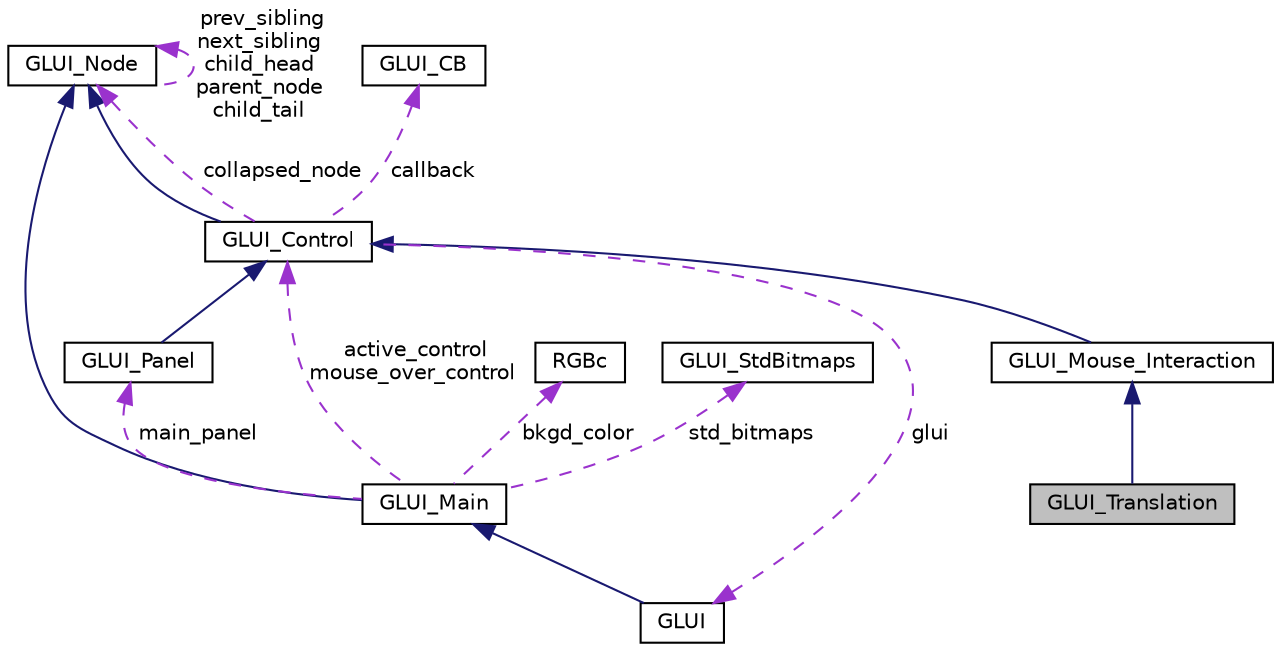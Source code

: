 digraph "GLUI_Translation"
{
  edge [fontname="Helvetica",fontsize="10",labelfontname="Helvetica",labelfontsize="10"];
  node [fontname="Helvetica",fontsize="10",shape=record];
  Node1 [label="GLUI_Translation",height=0.2,width=0.4,color="black", fillcolor="grey75", style="filled", fontcolor="black"];
  Node2 -> Node1 [dir="back",color="midnightblue",fontsize="10",style="solid",fontname="Helvetica"];
  Node2 [label="GLUI_Mouse_Interaction",height=0.2,width=0.4,color="black", fillcolor="white", style="filled",URL="$class_g_l_u_i___mouse___interaction.html"];
  Node3 -> Node2 [dir="back",color="midnightblue",fontsize="10",style="solid",fontname="Helvetica"];
  Node3 [label="GLUI_Control",height=0.2,width=0.4,color="black", fillcolor="white", style="filled",URL="$class_g_l_u_i___control.html"];
  Node4 -> Node3 [dir="back",color="midnightblue",fontsize="10",style="solid",fontname="Helvetica"];
  Node4 [label="GLUI_Node",height=0.2,width=0.4,color="black", fillcolor="white", style="filled",URL="$class_g_l_u_i___node.html"];
  Node4 -> Node4 [dir="back",color="darkorchid3",fontsize="10",style="dashed",label=" prev_sibling\nnext_sibling\nchild_head\nparent_node\nchild_tail" ,fontname="Helvetica"];
  Node4 -> Node3 [dir="back",color="darkorchid3",fontsize="10",style="dashed",label=" collapsed_node" ,fontname="Helvetica"];
  Node5 -> Node3 [dir="back",color="darkorchid3",fontsize="10",style="dashed",label=" callback" ,fontname="Helvetica"];
  Node5 [label="GLUI_CB",height=0.2,width=0.4,color="black", fillcolor="white", style="filled",URL="$class_g_l_u_i___c_b.html"];
  Node6 -> Node3 [dir="back",color="darkorchid3",fontsize="10",style="dashed",label=" glui" ,fontname="Helvetica"];
  Node6 [label="GLUI",height=0.2,width=0.4,color="black", fillcolor="white", style="filled",URL="$class_g_l_u_i.html"];
  Node7 -> Node6 [dir="back",color="midnightblue",fontsize="10",style="solid",fontname="Helvetica"];
  Node7 [label="GLUI_Main",height=0.2,width=0.4,color="black", fillcolor="white", style="filled",URL="$class_g_l_u_i___main.html"];
  Node4 -> Node7 [dir="back",color="midnightblue",fontsize="10",style="solid",fontname="Helvetica"];
  Node3 -> Node7 [dir="back",color="darkorchid3",fontsize="10",style="dashed",label=" active_control\nmouse_over_control" ,fontname="Helvetica"];
  Node8 -> Node7 [dir="back",color="darkorchid3",fontsize="10",style="dashed",label=" bkgd_color" ,fontname="Helvetica"];
  Node8 [label="RGBc",height=0.2,width=0.4,color="black", fillcolor="white", style="filled",URL="$class_r_g_bc.html"];
  Node9 -> Node7 [dir="back",color="darkorchid3",fontsize="10",style="dashed",label=" std_bitmaps" ,fontname="Helvetica"];
  Node9 [label="GLUI_StdBitmaps",height=0.2,width=0.4,color="black", fillcolor="white", style="filled",URL="$class_g_l_u_i___std_bitmaps.html"];
  Node10 -> Node7 [dir="back",color="darkorchid3",fontsize="10",style="dashed",label=" main_panel" ,fontname="Helvetica"];
  Node10 [label="GLUI_Panel",height=0.2,width=0.4,color="black", fillcolor="white", style="filled",URL="$class_g_l_u_i___panel.html"];
  Node3 -> Node10 [dir="back",color="midnightblue",fontsize="10",style="solid",fontname="Helvetica"];
}
